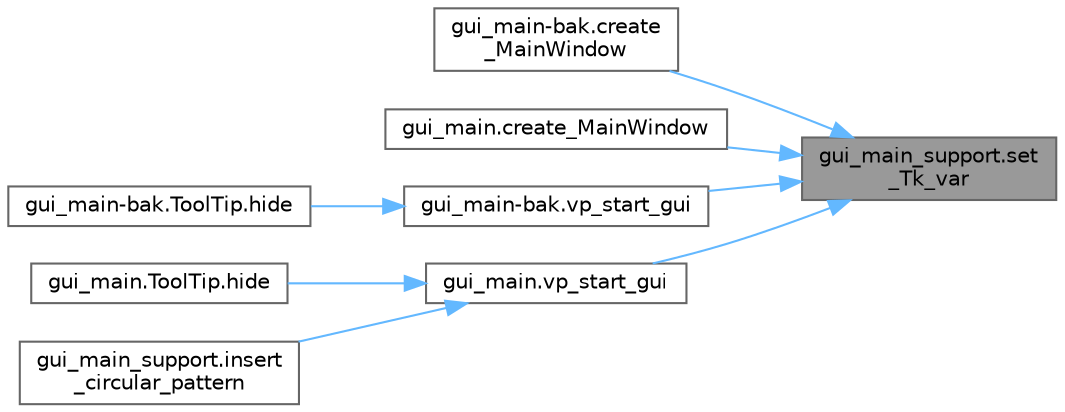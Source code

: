digraph "gui_main_support.set_Tk_var"
{
 // LATEX_PDF_SIZE
  bgcolor="transparent";
  edge [fontname=Helvetica,fontsize=10,labelfontname=Helvetica,labelfontsize=10];
  node [fontname=Helvetica,fontsize=10,shape=box,height=0.2,width=0.4];
  rankdir="RL";
  Node1 [id="Node000001",label="gui_main_support.set\l_Tk_var",height=0.2,width=0.4,color="gray40", fillcolor="grey60", style="filled", fontcolor="black",tooltip=" "];
  Node1 -> Node2 [id="edge1_Node000001_Node000002",dir="back",color="steelblue1",style="solid",tooltip=" "];
  Node2 [id="Node000002",label="gui_main-bak.create\l_MainWindow",height=0.2,width=0.4,color="grey40", fillcolor="white", style="filled",URL="$namespacegui__main-bak.html#a66b9bd2ffe02252d3cc27ae29fca8b72",tooltip=" "];
  Node1 -> Node3 [id="edge2_Node000001_Node000003",dir="back",color="steelblue1",style="solid",tooltip=" "];
  Node3 [id="Node000003",label="gui_main.create_MainWindow",height=0.2,width=0.4,color="grey40", fillcolor="white", style="filled",URL="$namespacegui__main.html#a4f673ad672f65d5f1155ff83b63026e3",tooltip=" "];
  Node1 -> Node4 [id="edge3_Node000001_Node000004",dir="back",color="steelblue1",style="solid",tooltip=" "];
  Node4 [id="Node000004",label="gui_main-bak.vp_start_gui",height=0.2,width=0.4,color="grey40", fillcolor="white", style="filled",URL="$namespacegui__main-bak.html#aa809d88eca672cf65544a0bb041cc93d",tooltip=" "];
  Node4 -> Node5 [id="edge4_Node000004_Node000005",dir="back",color="steelblue1",style="solid",tooltip=" "];
  Node5 [id="Node000005",label="gui_main-bak.ToolTip.hide",height=0.2,width=0.4,color="grey40", fillcolor="white", style="filled",URL="$classgui__main-bak_1_1_tool_tip.html#a845e526f206483018d63909552a1f8ad",tooltip=" "];
  Node1 -> Node6 [id="edge5_Node000001_Node000006",dir="back",color="steelblue1",style="solid",tooltip=" "];
  Node6 [id="Node000006",label="gui_main.vp_start_gui",height=0.2,width=0.4,color="grey40", fillcolor="white", style="filled",URL="$namespacegui__main.html#a68a4b3f5a6c21776159481548ecef2a0",tooltip=" "];
  Node6 -> Node7 [id="edge6_Node000006_Node000007",dir="back",color="steelblue1",style="solid",tooltip=" "];
  Node7 [id="Node000007",label="gui_main.ToolTip.hide",height=0.2,width=0.4,color="grey40", fillcolor="white", style="filled",URL="$classgui__main_1_1_tool_tip.html#ae178d58cc01e33ecd9a22578c0acea15",tooltip=" "];
  Node6 -> Node8 [id="edge7_Node000006_Node000008",dir="back",color="steelblue1",style="solid",tooltip=" "];
  Node8 [id="Node000008",label="gui_main_support.insert\l_circular_pattern",height=0.2,width=0.4,color="grey40", fillcolor="white", style="filled",URL="$namespacegui__main__support.html#abf1701e13f5146a9a99d17668e489121",tooltip=" "];
}
